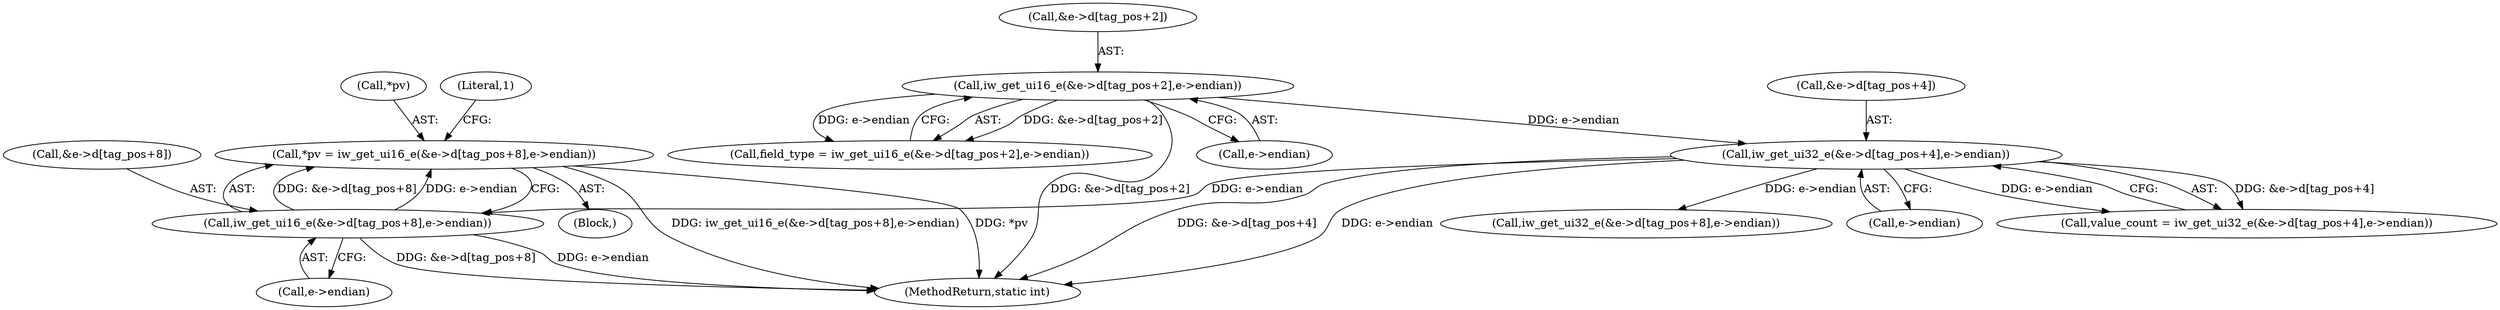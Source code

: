 digraph "1_imageworsener_b45cb1b665a14b0175b9cb1502ef7168e1fe0d5d_0@pointer" {
"1000148" [label="(Call,*pv = iw_get_ui16_e(&e->d[tag_pos+8],e->endian))"];
"1000151" [label="(Call,iw_get_ui16_e(&e->d[tag_pos+8],e->endian))"];
"1000125" [label="(Call,iw_get_ui32_e(&e->d[tag_pos+4],e->endian))"];
"1000111" [label="(Call,iw_get_ui16_e(&e->d[tag_pos+2],e->endian))"];
"1000147" [label="(Block,)"];
"1000120" [label="(Call,e->endian)"];
"1000152" [label="(Call,&e->d[tag_pos+8])"];
"1000134" [label="(Call,e->endian)"];
"1000112" [label="(Call,&e->d[tag_pos+2])"];
"1000190" [label="(MethodReturn,static int)"];
"1000148" [label="(Call,*pv = iw_get_ui16_e(&e->d[tag_pos+8],e->endian))"];
"1000111" [label="(Call,iw_get_ui16_e(&e->d[tag_pos+2],e->endian))"];
"1000109" [label="(Call,field_type = iw_get_ui16_e(&e->d[tag_pos+2],e->endian))"];
"1000164" [label="(Literal,1)"];
"1000160" [label="(Call,e->endian)"];
"1000125" [label="(Call,iw_get_ui32_e(&e->d[tag_pos+4],e->endian))"];
"1000149" [label="(Call,*pv)"];
"1000174" [label="(Call,iw_get_ui32_e(&e->d[tag_pos+8],e->endian))"];
"1000126" [label="(Call,&e->d[tag_pos+4])"];
"1000123" [label="(Call,value_count = iw_get_ui32_e(&e->d[tag_pos+4],e->endian))"];
"1000151" [label="(Call,iw_get_ui16_e(&e->d[tag_pos+8],e->endian))"];
"1000148" -> "1000147"  [label="AST: "];
"1000148" -> "1000151"  [label="CFG: "];
"1000149" -> "1000148"  [label="AST: "];
"1000151" -> "1000148"  [label="AST: "];
"1000164" -> "1000148"  [label="CFG: "];
"1000148" -> "1000190"  [label="DDG: iw_get_ui16_e(&e->d[tag_pos+8],e->endian)"];
"1000148" -> "1000190"  [label="DDG: *pv"];
"1000151" -> "1000148"  [label="DDG: &e->d[tag_pos+8]"];
"1000151" -> "1000148"  [label="DDG: e->endian"];
"1000151" -> "1000160"  [label="CFG: "];
"1000152" -> "1000151"  [label="AST: "];
"1000160" -> "1000151"  [label="AST: "];
"1000151" -> "1000190"  [label="DDG: e->endian"];
"1000151" -> "1000190"  [label="DDG: &e->d[tag_pos+8]"];
"1000125" -> "1000151"  [label="DDG: e->endian"];
"1000125" -> "1000123"  [label="AST: "];
"1000125" -> "1000134"  [label="CFG: "];
"1000126" -> "1000125"  [label="AST: "];
"1000134" -> "1000125"  [label="AST: "];
"1000123" -> "1000125"  [label="CFG: "];
"1000125" -> "1000190"  [label="DDG: &e->d[tag_pos+4]"];
"1000125" -> "1000190"  [label="DDG: e->endian"];
"1000125" -> "1000123"  [label="DDG: &e->d[tag_pos+4]"];
"1000125" -> "1000123"  [label="DDG: e->endian"];
"1000111" -> "1000125"  [label="DDG: e->endian"];
"1000125" -> "1000174"  [label="DDG: e->endian"];
"1000111" -> "1000109"  [label="AST: "];
"1000111" -> "1000120"  [label="CFG: "];
"1000112" -> "1000111"  [label="AST: "];
"1000120" -> "1000111"  [label="AST: "];
"1000109" -> "1000111"  [label="CFG: "];
"1000111" -> "1000190"  [label="DDG: &e->d[tag_pos+2]"];
"1000111" -> "1000109"  [label="DDG: &e->d[tag_pos+2]"];
"1000111" -> "1000109"  [label="DDG: e->endian"];
}
